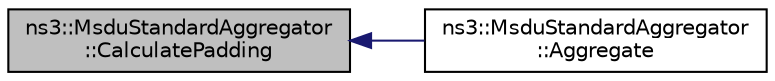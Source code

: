 digraph "ns3::MsduStandardAggregator::CalculatePadding"
{
  edge [fontname="Helvetica",fontsize="10",labelfontname="Helvetica",labelfontsize="10"];
  node [fontname="Helvetica",fontsize="10",shape=record];
  rankdir="LR";
  Node1 [label="ns3::MsduStandardAggregator\l::CalculatePadding",height=0.2,width=0.4,color="black", fillcolor="grey75", style="filled", fontcolor="black"];
  Node1 -> Node2 [dir="back",color="midnightblue",fontsize="10",style="solid"];
  Node2 [label="ns3::MsduStandardAggregator\l::Aggregate",height=0.2,width=0.4,color="black", fillcolor="white", style="filled",URL="$d3/dc1/classns3_1_1MsduStandardAggregator.html#aab2f9fee332931c68aa8d13869a62275"];
}
